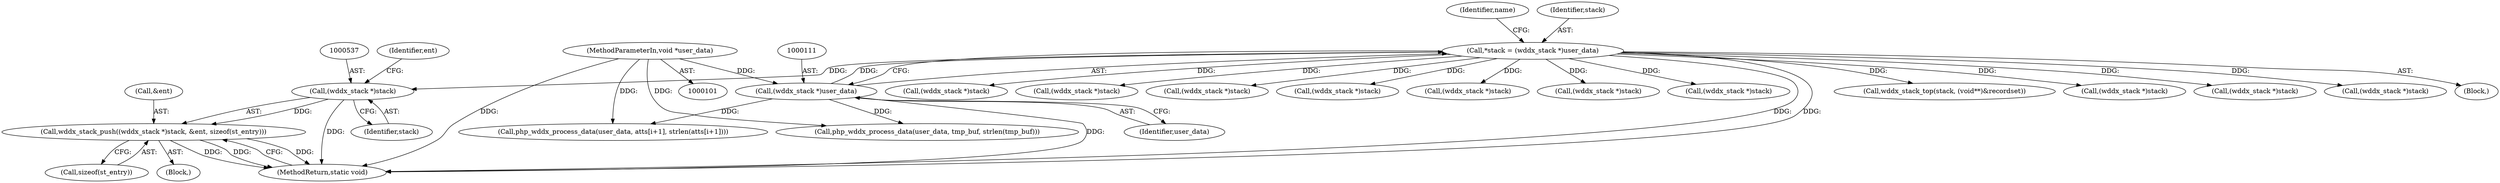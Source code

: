 digraph "0_php-src_66fd44209d5ffcb9b3d1bc1b9fd8e35b485040c0@pointer" {
"1000536" [label="(Call,(wddx_stack *)stack)"];
"1000108" [label="(Call,*stack = (wddx_stack *)user_data)"];
"1000110" [label="(Call,(wddx_stack *)user_data)"];
"1000102" [label="(MethodParameterIn,void *user_data)"];
"1000535" [label="(Call,wddx_stack_push((wddx_stack *)stack, &ent, sizeof(st_entry)))"];
"1000914" [label="(MethodReturn,static void)"];
"1000516" [label="(Block,)"];
"1000110" [label="(Call,(wddx_stack *)user_data)"];
"1000116" [label="(Identifier,name)"];
"1000109" [label="(Identifier,stack)"];
"1000540" [label="(Identifier,ent)"];
"1000102" [label="(MethodParameterIn,void *user_data)"];
"1000536" [label="(Call,(wddx_stack *)stack)"];
"1000112" [label="(Identifier,user_data)"];
"1000437" [label="(Call,(wddx_stack *)stack)"];
"1000541" [label="(Call,sizeof(st_entry))"];
"1000470" [label="(Call,(wddx_stack *)stack)"];
"1000535" [label="(Call,wddx_stack_push((wddx_stack *)stack, &ent, sizeof(st_entry)))"];
"1000409" [label="(Call,php_wddx_process_data(user_data, atts[i+1], strlen(atts[i+1])))"];
"1000539" [label="(Call,&ent)"];
"1000402" [label="(Call,(wddx_stack *)stack)"];
"1000872" [label="(Call,(wddx_stack *)stack)"];
"1000754" [label="(Call,(wddx_stack *)stack)"];
"1000907" [label="(Call,(wddx_stack *)stack)"];
"1000292" [label="(Call,php_wddx_process_data(user_data, tmp_buf, strlen(tmp_buf)))"];
"1000824" [label="(Call,wddx_stack_top(stack, (void**)&recordset))"];
"1000108" [label="(Call,*stack = (wddx_stack *)user_data)"];
"1000503" [label="(Call,(wddx_stack *)stack)"];
"1000180" [label="(Call,(wddx_stack *)stack)"];
"1000227" [label="(Call,(wddx_stack *)stack)"];
"1000105" [label="(Block,)"];
"1000332" [label="(Call,(wddx_stack *)stack)"];
"1000538" [label="(Identifier,stack)"];
"1000536" -> "1000535"  [label="AST: "];
"1000536" -> "1000538"  [label="CFG: "];
"1000537" -> "1000536"  [label="AST: "];
"1000538" -> "1000536"  [label="AST: "];
"1000540" -> "1000536"  [label="CFG: "];
"1000536" -> "1000914"  [label="DDG: "];
"1000536" -> "1000535"  [label="DDG: "];
"1000108" -> "1000536"  [label="DDG: "];
"1000108" -> "1000105"  [label="AST: "];
"1000108" -> "1000110"  [label="CFG: "];
"1000109" -> "1000108"  [label="AST: "];
"1000110" -> "1000108"  [label="AST: "];
"1000116" -> "1000108"  [label="CFG: "];
"1000108" -> "1000914"  [label="DDG: "];
"1000108" -> "1000914"  [label="DDG: "];
"1000110" -> "1000108"  [label="DDG: "];
"1000108" -> "1000180"  [label="DDG: "];
"1000108" -> "1000227"  [label="DDG: "];
"1000108" -> "1000332"  [label="DDG: "];
"1000108" -> "1000402"  [label="DDG: "];
"1000108" -> "1000437"  [label="DDG: "];
"1000108" -> "1000470"  [label="DDG: "];
"1000108" -> "1000503"  [label="DDG: "];
"1000108" -> "1000754"  [label="DDG: "];
"1000108" -> "1000824"  [label="DDG: "];
"1000108" -> "1000872"  [label="DDG: "];
"1000108" -> "1000907"  [label="DDG: "];
"1000110" -> "1000112"  [label="CFG: "];
"1000111" -> "1000110"  [label="AST: "];
"1000112" -> "1000110"  [label="AST: "];
"1000110" -> "1000914"  [label="DDG: "];
"1000102" -> "1000110"  [label="DDG: "];
"1000110" -> "1000292"  [label="DDG: "];
"1000110" -> "1000409"  [label="DDG: "];
"1000102" -> "1000101"  [label="AST: "];
"1000102" -> "1000914"  [label="DDG: "];
"1000102" -> "1000292"  [label="DDG: "];
"1000102" -> "1000409"  [label="DDG: "];
"1000535" -> "1000516"  [label="AST: "];
"1000535" -> "1000541"  [label="CFG: "];
"1000539" -> "1000535"  [label="AST: "];
"1000541" -> "1000535"  [label="AST: "];
"1000914" -> "1000535"  [label="CFG: "];
"1000535" -> "1000914"  [label="DDG: "];
"1000535" -> "1000914"  [label="DDG: "];
"1000535" -> "1000914"  [label="DDG: "];
}
